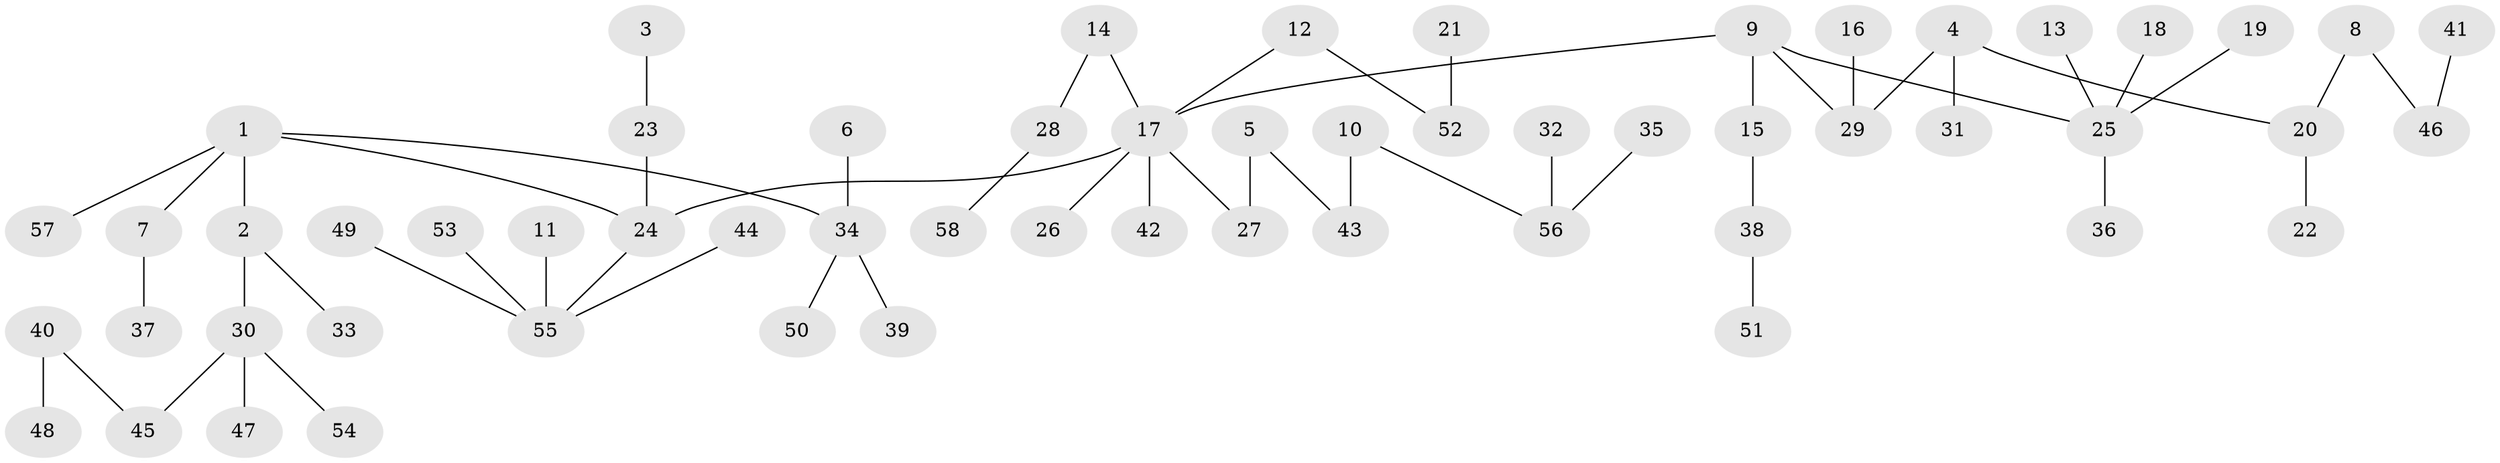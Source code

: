 // original degree distribution, {9: 0.006944444444444444, 6: 0.020833333333333332, 4: 0.04861111111111111, 5: 0.027777777777777776, 3: 0.1597222222222222, 2: 0.25, 1: 0.4861111111111111}
// Generated by graph-tools (version 1.1) at 2025/37/03/04/25 23:37:28]
// undirected, 58 vertices, 57 edges
graph export_dot {
  node [color=gray90,style=filled];
  1;
  2;
  3;
  4;
  5;
  6;
  7;
  8;
  9;
  10;
  11;
  12;
  13;
  14;
  15;
  16;
  17;
  18;
  19;
  20;
  21;
  22;
  23;
  24;
  25;
  26;
  27;
  28;
  29;
  30;
  31;
  32;
  33;
  34;
  35;
  36;
  37;
  38;
  39;
  40;
  41;
  42;
  43;
  44;
  45;
  46;
  47;
  48;
  49;
  50;
  51;
  52;
  53;
  54;
  55;
  56;
  57;
  58;
  1 -- 2 [weight=1.0];
  1 -- 7 [weight=1.0];
  1 -- 24 [weight=1.0];
  1 -- 34 [weight=1.0];
  1 -- 57 [weight=1.0];
  2 -- 30 [weight=1.0];
  2 -- 33 [weight=1.0];
  3 -- 23 [weight=1.0];
  4 -- 20 [weight=1.0];
  4 -- 29 [weight=1.0];
  4 -- 31 [weight=1.0];
  5 -- 27 [weight=1.0];
  5 -- 43 [weight=1.0];
  6 -- 34 [weight=1.0];
  7 -- 37 [weight=1.0];
  8 -- 20 [weight=1.0];
  8 -- 46 [weight=1.0];
  9 -- 15 [weight=1.0];
  9 -- 17 [weight=1.0];
  9 -- 25 [weight=1.0];
  9 -- 29 [weight=1.0];
  10 -- 43 [weight=1.0];
  10 -- 56 [weight=1.0];
  11 -- 55 [weight=1.0];
  12 -- 17 [weight=1.0];
  12 -- 52 [weight=1.0];
  13 -- 25 [weight=1.0];
  14 -- 17 [weight=1.0];
  14 -- 28 [weight=1.0];
  15 -- 38 [weight=1.0];
  16 -- 29 [weight=1.0];
  17 -- 24 [weight=1.0];
  17 -- 26 [weight=1.0];
  17 -- 27 [weight=1.0];
  17 -- 42 [weight=1.0];
  18 -- 25 [weight=1.0];
  19 -- 25 [weight=1.0];
  20 -- 22 [weight=1.0];
  21 -- 52 [weight=1.0];
  23 -- 24 [weight=1.0];
  24 -- 55 [weight=1.0];
  25 -- 36 [weight=1.0];
  28 -- 58 [weight=1.0];
  30 -- 45 [weight=1.0];
  30 -- 47 [weight=1.0];
  30 -- 54 [weight=1.0];
  32 -- 56 [weight=1.0];
  34 -- 39 [weight=1.0];
  34 -- 50 [weight=1.0];
  35 -- 56 [weight=1.0];
  38 -- 51 [weight=1.0];
  40 -- 45 [weight=1.0];
  40 -- 48 [weight=1.0];
  41 -- 46 [weight=1.0];
  44 -- 55 [weight=1.0];
  49 -- 55 [weight=1.0];
  53 -- 55 [weight=1.0];
}
